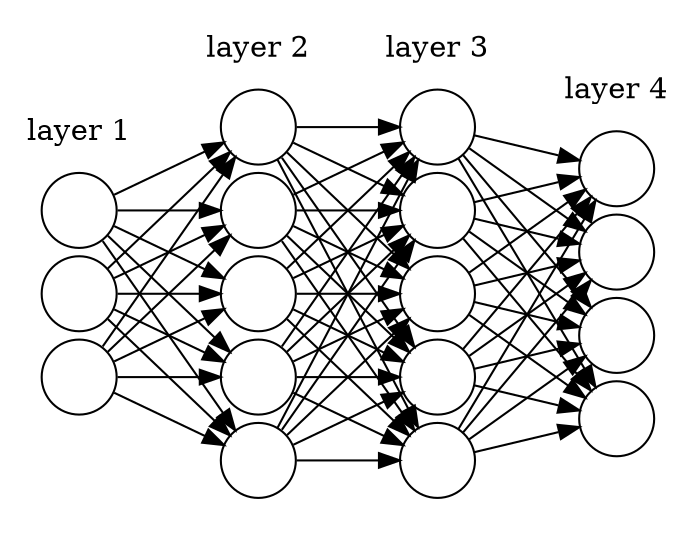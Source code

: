 digraph neuralnetwork {         rankdir=LR
	splines=line
        nodesep=.05;        
        node [label=""];
        subgraph cluster_0 {
		color=white;
        node [style=point,color=black, shape=circle];
		x1 x2 x3;
		label = "layer 1";
	}

	subgraph cluster_1 {
		color=white;
		node [style=solid,color=black, shape=circle];
		a12 a22 a32 a42 a52;
		label = "layer 2";
	}

	subgraph cluster_2 {
		color=white;
		node [style=solid,color=black, shape=circle];
		a13 a23 a33 a43 a53;
		label = "layer 3";
	}

	subgraph cluster_3 {
		color=white;
		node [style=solid,color=black, shape=circle];
		O1 O2 O3 O4;
		label="layer 4";
	}

        x1 -> a12;
        x1 -> a22;
        x1 -> a32;
        x1 -> a42;
        x1 -> a52;

        x2 -> a12;
        x2 -> a22;
        x2 -> a32;
        x2 -> a42;
        x2 -> a52;
 
        x3 -> a12;
        x3 -> a22;
        x3 -> a32;
        x3 -> a42;
        x3 -> a52;

        a12 -> a13
        a22 -> a13
        a32 -> a13
        a42 -> a13
        a52 -> a13

        a12 -> a23
        a22 -> a23
        a32 -> a23
        a42 -> a23
        a52 -> a23

        a12 -> a33
        a22 -> a33
        a32 -> a33
        a42 -> a33
        a52 -> a33

        a12 -> a43
        a22 -> a43
        a32 -> a43
        a42 -> a43
        a52 -> a43

        a12 -> a53
        a22 -> a53
        a32 -> a53
        a42 -> a53
        a52 -> a53

        a13 -> O1
        a23 -> O1
        a33 -> O1
        a43 -> O1
        a53 -> O1

        a13 -> O2
        a23 -> O2
        a33 -> O2
        a43 -> O2
        a53 -> O2

        a13 -> O3
        a23 -> O3
        a33 -> O3
        a43 -> O3
        a53 -> O3

        a13 -> O4
        a23 -> O4
        a33 -> O4
        a43 -> O4
        a53 -> O4
}
